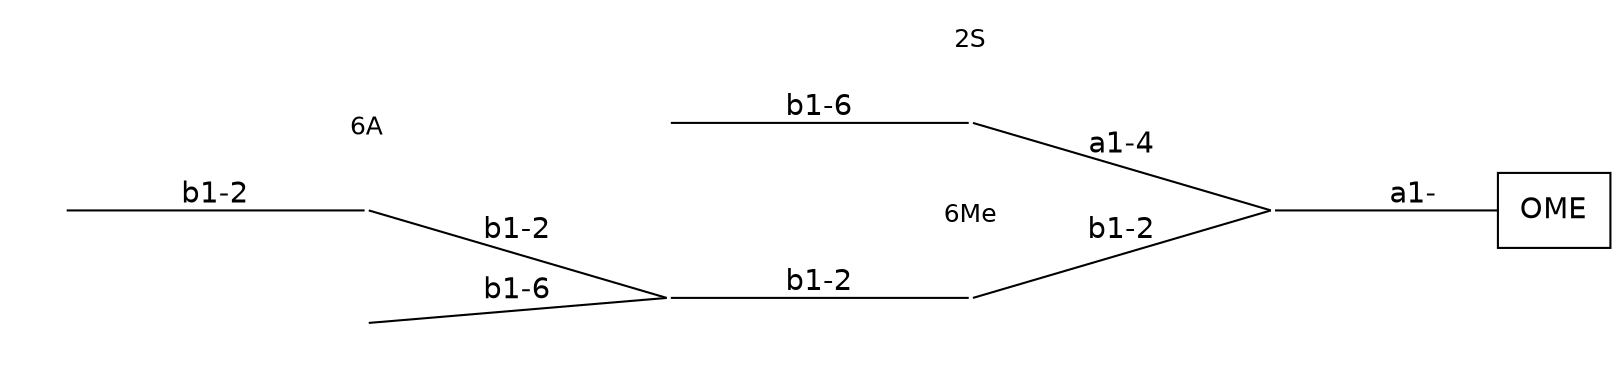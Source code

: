 graph G {graph [splines=false dpi=72 outputorder="edgesfirst"];
node [shape="none" fontname=DejaVuSans labelfontsize=12 label="none" size=50 fixedsize="true" scale="true"];
edge [labelfontsize=12 fontname=DejaVuSans labeldistance=1.2 labelangle=320.0];
rankdir=LR nodesep="0.05" ranksep="0.8";
0 [shape=box label="OME"]
1 [label="" height="0.7" image="includes/MolecularMetadata/Sugars/SNFG_Symbol_Images/DGal.svg"];
2 [label="" height="0.7" image="includes/MolecularMetadata/Sugars/SNFG_Symbol_Images/DMan.svg"];
b2 [shape="plaintext" fontsize="12" height="0.3" labelloc=b label="2S"];
{rank="same" b2 2};
{nodesep="0.2" b2 2};
b2--2 [style=invis];
3 [label="" height="0.7" image="includes/MolecularMetadata/Sugars/SNFG_Symbol_Images/DGlc.svg"];
4 [label="" height="0.7" image="includes/MolecularMetadata/Sugars/SNFG_Symbol_Images/DMan.svg"];
b4 [shape="plaintext" fontsize="12" height="0.3" labelloc=b label="6Me"];
{rank="same" b4 4};
{nodesep="0.2" b4 4};
b4--4 [style=invis];
5 [label="" height="0.7" image="includes/MolecularMetadata/Sugars/SNFG_Symbol_Images/DMan.svg"];
6 [label="" height="0.7" image="includes/MolecularMetadata/Sugars/SNFG_Symbol_Images/DMan.svg"];
b6 [shape="plaintext" fontsize="12" height="0.3" labelloc=b label="6A"];
{rank="same" b6 6};
{nodesep="0.2" b6 6};
b6--6 [style=invis];
7 [label="" height="0.7" image="includes/MolecularMetadata/Sugars/SNFG_Symbol_Images/DMan.svg"];
8 [label="" height="0.7" image="includes/MolecularMetadata/Sugars/SNFG_Symbol_Images/DGal.svg"];
1--0 [label="a1-" headclip=true tailclip=false];
2--1 [label="a1-4" headclip=false tailclip=false];
4--1 [label="b1-2" headclip=false tailclip=false];
3--2 [label="b1-6" headclip=false tailclip=false];
5--4 [label="b1-2" headclip=false tailclip=false];
6--5 [label="b1-2" headclip=false tailclip=false];
8--5 [label="b1-6" headclip=false tailclip=false];
7--6 [label="b1-2" headclip=false tailclip=false];
}
